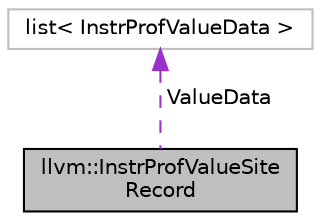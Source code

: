 digraph "llvm::InstrProfValueSiteRecord"
{
 // LATEX_PDF_SIZE
  bgcolor="transparent";
  edge [fontname="Helvetica",fontsize="10",labelfontname="Helvetica",labelfontsize="10"];
  node [fontname="Helvetica",fontsize="10",shape=record];
  Node1 [label="llvm::InstrProfValueSite\lRecord",height=0.2,width=0.4,color="black", fillcolor="grey75", style="filled", fontcolor="black",tooltip=" "];
  Node2 -> Node1 [dir="back",color="darkorchid3",fontsize="10",style="dashed",label=" ValueData" ,fontname="Helvetica"];
  Node2 [label="list\< InstrProfValueData \>",height=0.2,width=0.4,color="grey75",tooltip=" "];
}
